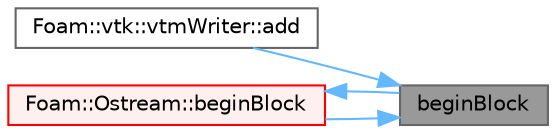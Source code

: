 digraph "beginBlock"
{
 // LATEX_PDF_SIZE
  bgcolor="transparent";
  edge [fontname=Helvetica,fontsize=10,labelfontname=Helvetica,labelfontsize=10];
  node [fontname=Helvetica,fontsize=10,shape=box,height=0.2,width=0.4];
  rankdir="RL";
  Node1 [id="Node000001",label="beginBlock",height=0.2,width=0.4,color="gray40", fillcolor="grey60", style="filled", fontcolor="black",tooltip=" "];
  Node1 -> Node2 [id="edge1_Node000001_Node000002",dir="back",color="steelblue1",style="solid",tooltip=" "];
  Node2 [id="Node000002",label="Foam::vtk::vtmWriter::add",height=0.2,width=0.4,color="grey40", fillcolor="white", style="filled",URL="$classFoam_1_1vtk_1_1vtmWriter.html#a9efa6473fe2d7dec5f5968beda894bd9",tooltip=" "];
  Node1 -> Node3 [id="edge2_Node000001_Node000003",dir="back",color="steelblue1",style="solid",tooltip=" "];
  Node3 [id="Node000003",label="Foam::Ostream::beginBlock",height=0.2,width=0.4,color="red", fillcolor="#FFF0F0", style="filled",URL="$classFoam_1_1Ostream.html#a78df3c76fbbbcd5c2a925026bdd9175f",tooltip=" "];
  Node3 -> Node1 [id="edge3_Node000003_Node000001",dir="back",color="steelblue1",style="solid",tooltip=" "];
}
